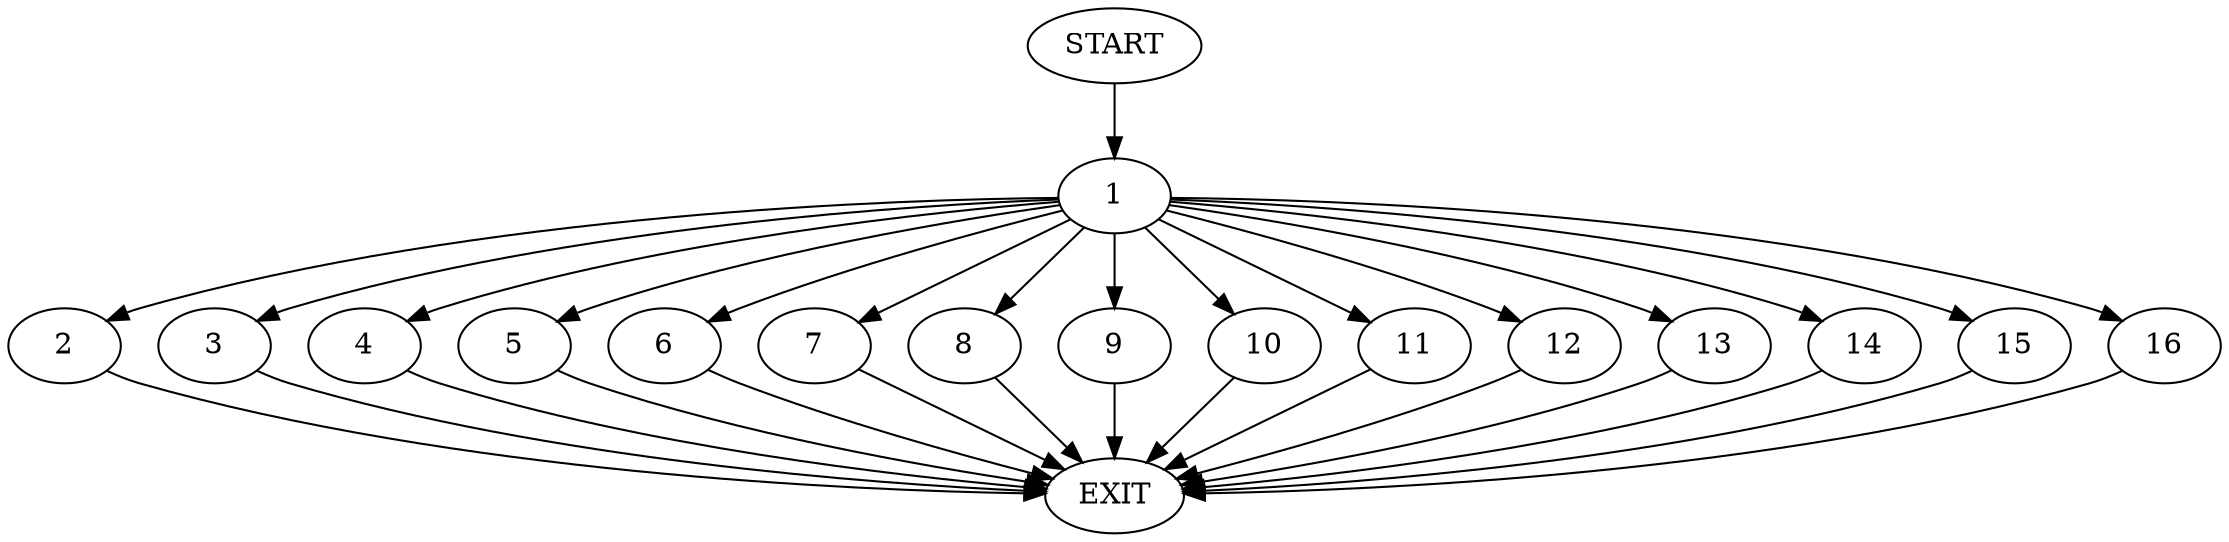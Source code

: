 digraph {
0 [label="START"]
17 [label="EXIT"]
0 -> 1
1 -> 2
1 -> 3
1 -> 4
1 -> 5
1 -> 6
1 -> 7
1 -> 8
1 -> 9
1 -> 10
1 -> 11
1 -> 12
1 -> 13
1 -> 14
1 -> 15
1 -> 16
13 -> 17
6 -> 17
14 -> 17
15 -> 17
4 -> 17
5 -> 17
7 -> 17
8 -> 17
12 -> 17
10 -> 17
9 -> 17
2 -> 17
11 -> 17
16 -> 17
3 -> 17
}
